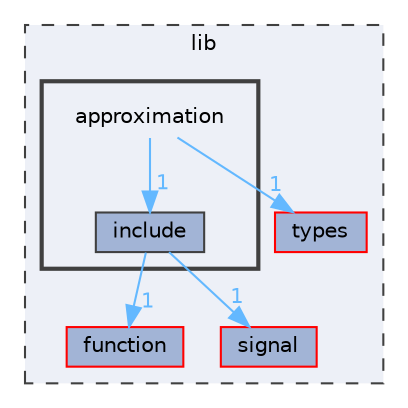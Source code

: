 digraph "lib/approximation"
{
 // LATEX_PDF_SIZE
  bgcolor="transparent";
  edge [fontname=Helvetica,fontsize=10,labelfontname=Helvetica,labelfontsize=10];
  node [fontname=Helvetica,fontsize=10,shape=box,height=0.2,width=0.4];
  compound=true
  subgraph clusterdir_97aefd0d527b934f1d99a682da8fe6a9 {
    graph [ bgcolor="#edf0f7", pencolor="grey25", label="lib", fontname=Helvetica,fontsize=10 style="filled,dashed", URL="dir_97aefd0d527b934f1d99a682da8fe6a9.html",tooltip=""]
  dir_560694f03ee5bf1136d79e4f1ca1ca37 [label="types", fillcolor="#a2b4d6", color="red", style="filled", URL="dir_560694f03ee5bf1136d79e4f1ca1ca37.html",tooltip=""];
  dir_3b39e246e957d89ef5380b11409e8380 [label="function", fillcolor="#a2b4d6", color="red", style="filled", URL="dir_3b39e246e957d89ef5380b11409e8380.html",tooltip=""];
  dir_85595cb542db97c92303133db6d9ba0a [label="signal", fillcolor="#a2b4d6", color="red", style="filled", URL="dir_85595cb542db97c92303133db6d9ba0a.html",tooltip=""];
  subgraph clusterdir_f4f6abf580949af0987efb2b5288cd6d {
    graph [ bgcolor="#edf0f7", pencolor="grey25", label="", fontname=Helvetica,fontsize=10 style="filled,bold", URL="dir_f4f6abf580949af0987efb2b5288cd6d.html",tooltip=""]
    dir_f4f6abf580949af0987efb2b5288cd6d [shape=plaintext, label="approximation"];
  dir_8c415c826d28bb00437242f6e774f67f [label="include", fillcolor="#a2b4d6", color="grey25", style="filled", URL="dir_8c415c826d28bb00437242f6e774f67f.html",tooltip=""];
  }
  }
  dir_f4f6abf580949af0987efb2b5288cd6d->dir_560694f03ee5bf1136d79e4f1ca1ca37 [headlabel="1", labeldistance=1.5 headhref="dir_000000_000020.html" color="steelblue1" fontcolor="steelblue1"];
  dir_f4f6abf580949af0987efb2b5288cd6d->dir_8c415c826d28bb00437242f6e774f67f [headlabel="1", labeldistance=1.5 headhref="dir_000000_000011.html" color="steelblue1" fontcolor="steelblue1"];
  dir_8c415c826d28bb00437242f6e774f67f->dir_3b39e246e957d89ef5380b11409e8380 [headlabel="1", labeldistance=1.5 headhref="dir_000011_000007.html" color="steelblue1" fontcolor="steelblue1"];
  dir_8c415c826d28bb00437242f6e774f67f->dir_85595cb542db97c92303133db6d9ba0a [headlabel="1", labeldistance=1.5 headhref="dir_000011_000017.html" color="steelblue1" fontcolor="steelblue1"];
}

